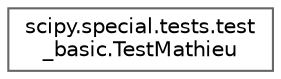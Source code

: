 digraph "Graphical Class Hierarchy"
{
 // LATEX_PDF_SIZE
  bgcolor="transparent";
  edge [fontname=Helvetica,fontsize=10,labelfontname=Helvetica,labelfontsize=10];
  node [fontname=Helvetica,fontsize=10,shape=box,height=0.2,width=0.4];
  rankdir="LR";
  Node0 [id="Node000000",label="scipy.special.tests.test\l_basic.TestMathieu",height=0.2,width=0.4,color="grey40", fillcolor="white", style="filled",URL="$db/dba/classscipy_1_1special_1_1tests_1_1test__basic_1_1TestMathieu.html",tooltip=" "];
}
